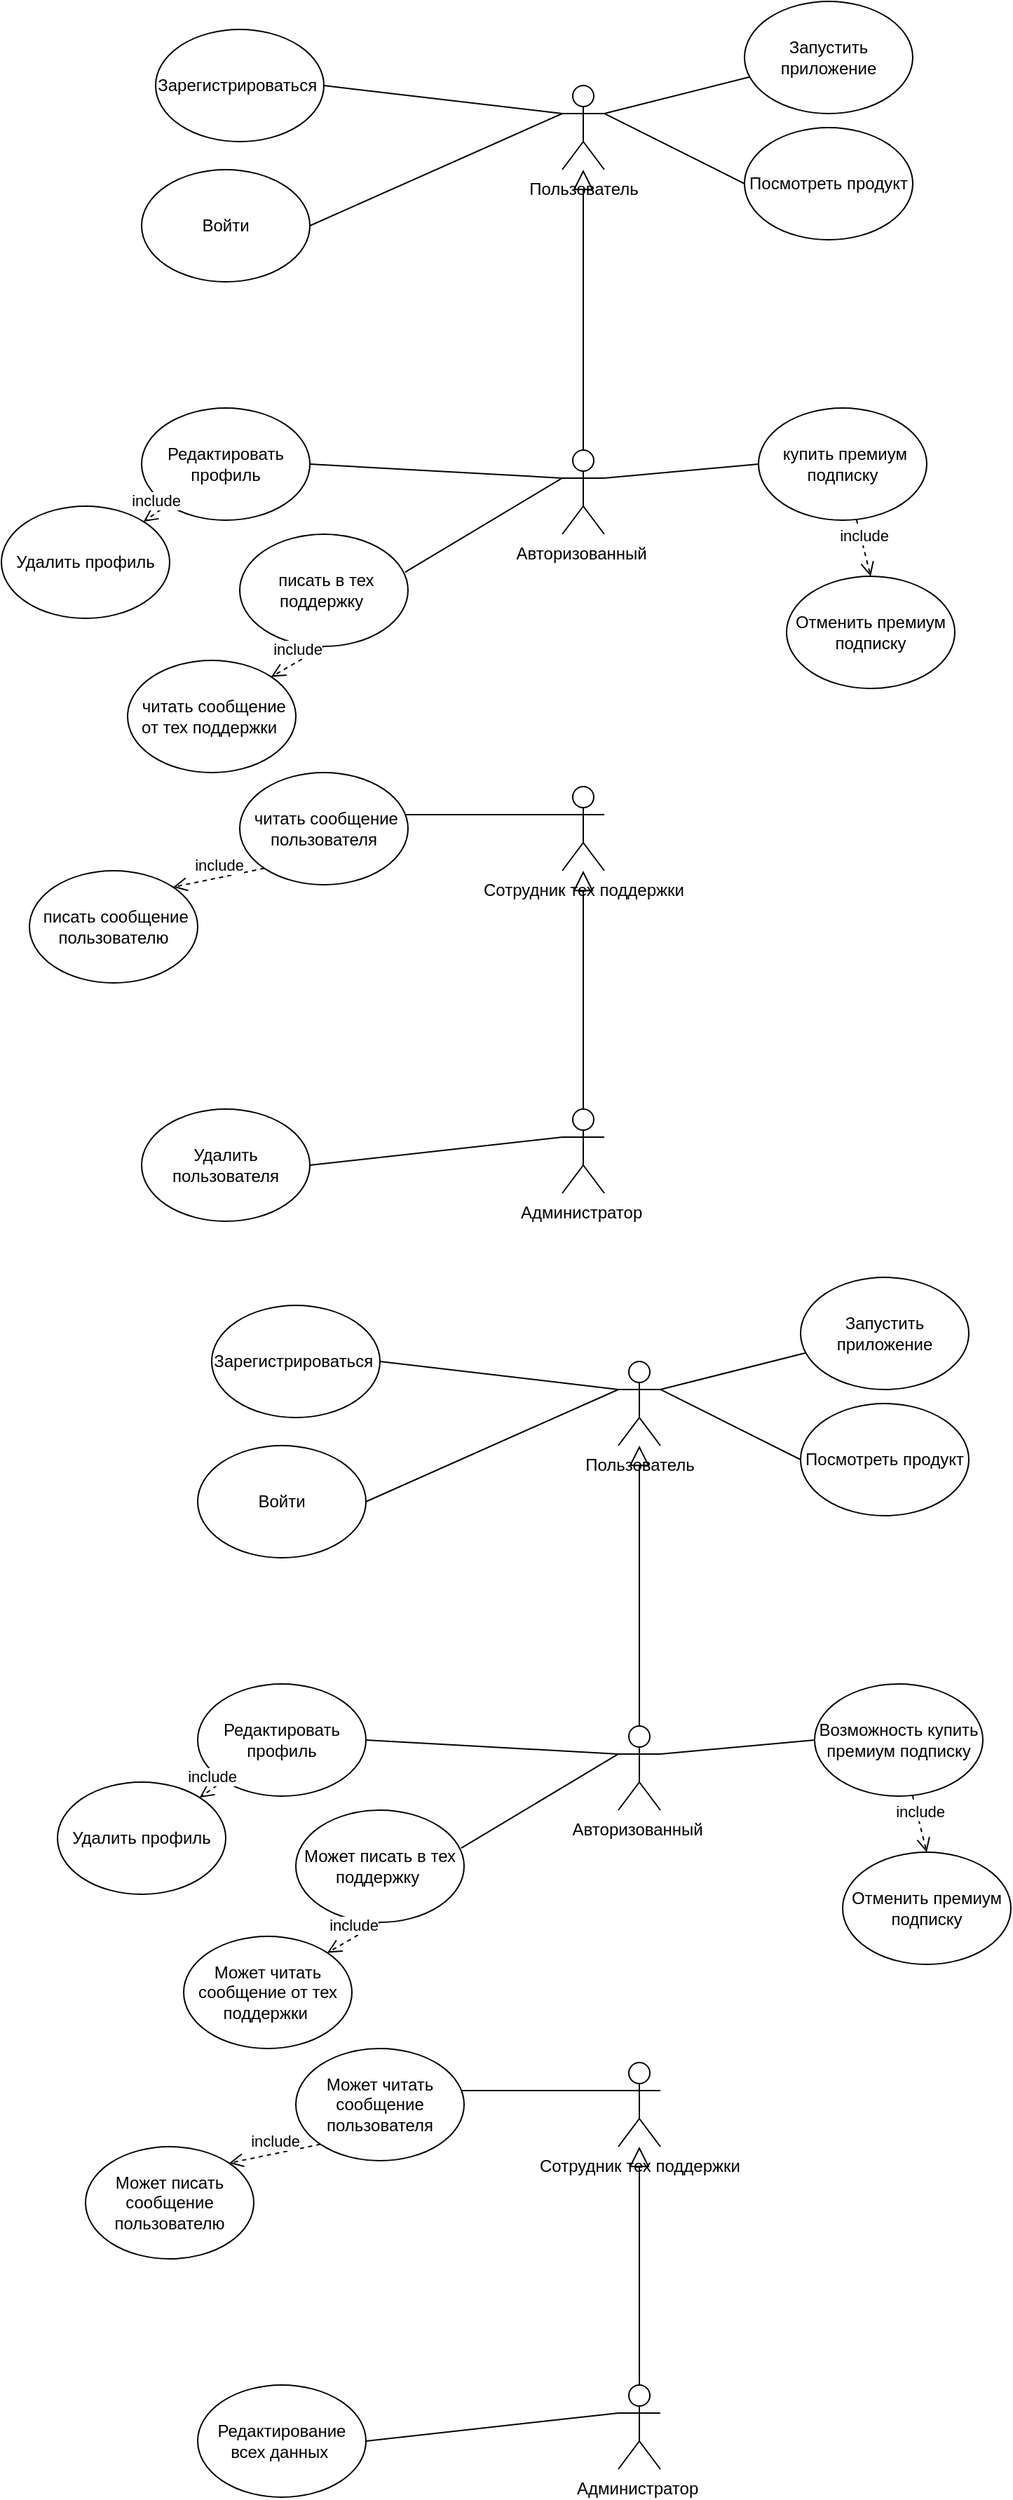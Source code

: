<mxfile version="22.0.2" type="github">
  <diagram name="Страница — 1" id="S0ekJQ76ugPjxJWExmL1">
    <mxGraphModel dx="1002" dy="585" grid="1" gridSize="10" guides="1" tooltips="1" connect="1" arrows="1" fold="1" page="1" pageScale="1" pageWidth="827" pageHeight="1169" math="0" shadow="0">
      <root>
        <mxCell id="0" />
        <mxCell id="1" parent="0" />
        <mxCell id="cGE_5ViqhjNnYanDLGzq-1" value="Пользователь" style="shape=umlActor;verticalLabelPosition=bottom;verticalAlign=top;html=1;outlineConnect=0;" parent="1" vertex="1">
          <mxGeometry x="430" y="60" width="30" height="60" as="geometry" />
        </mxCell>
        <mxCell id="cGE_5ViqhjNnYanDLGzq-2" value="Авторизованный&amp;nbsp;&lt;br&gt;" style="shape=umlActor;verticalLabelPosition=bottom;verticalAlign=top;html=1;outlineConnect=0;" parent="1" vertex="1">
          <mxGeometry x="430" y="320" width="30" height="60" as="geometry" />
        </mxCell>
        <mxCell id="cGE_5ViqhjNnYanDLGzq-4" value="Сотрудник тех поддержки&lt;br&gt;&amp;nbsp;" style="shape=umlActor;verticalLabelPosition=bottom;verticalAlign=top;html=1;outlineConnect=0;" parent="1" vertex="1">
          <mxGeometry x="430" y="560" width="30" height="60" as="geometry" />
        </mxCell>
        <mxCell id="cGE_5ViqhjNnYanDLGzq-5" value="Администратор&amp;nbsp;" style="shape=umlActor;verticalLabelPosition=bottom;verticalAlign=top;html=1;outlineConnect=0;" parent="1" vertex="1">
          <mxGeometry x="430" y="790" width="30" height="60" as="geometry" />
        </mxCell>
        <mxCell id="cGE_5ViqhjNnYanDLGzq-6" value="Зарегистрироваться&amp;nbsp;" style="ellipse;whiteSpace=wrap;html=1;" parent="1" vertex="1">
          <mxGeometry x="140" y="20" width="120" height="80" as="geometry" />
        </mxCell>
        <mxCell id="cGE_5ViqhjNnYanDLGzq-7" value="Войти" style="ellipse;whiteSpace=wrap;html=1;" parent="1" vertex="1">
          <mxGeometry x="130" y="120" width="120" height="80" as="geometry" />
        </mxCell>
        <mxCell id="cGE_5ViqhjNnYanDLGzq-8" value="" style="endArrow=none;html=1;rounded=0;entryX=0;entryY=0.5;entryDx=0;entryDy=0;exitX=1;exitY=0.333;exitDx=0;exitDy=0;exitPerimeter=0;" parent="1" source="cGE_5ViqhjNnYanDLGzq-1" target="cGE_5ViqhjNnYanDLGzq-13" edge="1">
          <mxGeometry width="50" height="50" relative="1" as="geometry">
            <mxPoint x="470" y="80" as="sourcePoint" />
            <mxPoint x="440" y="280" as="targetPoint" />
            <Array as="points" />
          </mxGeometry>
        </mxCell>
        <mxCell id="cGE_5ViqhjNnYanDLGzq-9" value="" style="endArrow=none;html=1;rounded=0;exitX=1;exitY=0.333;exitDx=0;exitDy=0;exitPerimeter=0;" parent="1" source="cGE_5ViqhjNnYanDLGzq-1" target="cGE_5ViqhjNnYanDLGzq-12" edge="1">
          <mxGeometry width="50" height="50" relative="1" as="geometry">
            <mxPoint x="480" y="90" as="sourcePoint" />
            <mxPoint x="530" y="40" as="targetPoint" />
          </mxGeometry>
        </mxCell>
        <mxCell id="cGE_5ViqhjNnYanDLGzq-10" value="" style="endArrow=none;html=1;rounded=0;entryX=0;entryY=0.333;entryDx=0;entryDy=0;entryPerimeter=0;exitX=1;exitY=0.5;exitDx=0;exitDy=0;" parent="1" source="cGE_5ViqhjNnYanDLGzq-6" target="cGE_5ViqhjNnYanDLGzq-1" edge="1">
          <mxGeometry width="50" height="50" relative="1" as="geometry">
            <mxPoint x="290" y="120" as="sourcePoint" />
            <mxPoint x="340" y="70" as="targetPoint" />
          </mxGeometry>
        </mxCell>
        <mxCell id="cGE_5ViqhjNnYanDLGzq-11" value="" style="endArrow=none;html=1;rounded=0;exitX=1;exitY=0.5;exitDx=0;exitDy=0;" parent="1" source="cGE_5ViqhjNnYanDLGzq-7" edge="1">
          <mxGeometry width="50" height="50" relative="1" as="geometry">
            <mxPoint x="270" y="210" as="sourcePoint" />
            <mxPoint x="430" y="80" as="targetPoint" />
          </mxGeometry>
        </mxCell>
        <mxCell id="cGE_5ViqhjNnYanDLGzq-12" value="Запустить приложение" style="ellipse;whiteSpace=wrap;html=1;" parent="1" vertex="1">
          <mxGeometry x="560" width="120" height="80" as="geometry" />
        </mxCell>
        <mxCell id="cGE_5ViqhjNnYanDLGzq-13" value="Посмотреть продукт" style="ellipse;whiteSpace=wrap;html=1;" parent="1" vertex="1">
          <mxGeometry x="560" y="90" width="120" height="80" as="geometry" />
        </mxCell>
        <mxCell id="cGE_5ViqhjNnYanDLGzq-16" value="" style="endArrow=block;dashed=0;endFill=0;endSize=12;html=1;rounded=0;exitX=0.5;exitY=0;exitDx=0;exitDy=0;exitPerimeter=0;" parent="1" source="cGE_5ViqhjNnYanDLGzq-2" target="cGE_5ViqhjNnYanDLGzq-1" edge="1">
          <mxGeometry width="160" relative="1" as="geometry">
            <mxPoint x="340" y="280" as="sourcePoint" />
            <mxPoint x="480" y="170" as="targetPoint" />
          </mxGeometry>
        </mxCell>
        <mxCell id="cGE_5ViqhjNnYanDLGzq-18" value="Редактировать профиль" style="ellipse;whiteSpace=wrap;html=1;" parent="1" vertex="1">
          <mxGeometry x="130" y="290" width="120" height="80" as="geometry" />
        </mxCell>
        <mxCell id="cGE_5ViqhjNnYanDLGzq-19" value="" style="endArrow=none;html=1;rounded=0;entryX=0;entryY=0.333;entryDx=0;entryDy=0;entryPerimeter=0;exitX=1;exitY=0.5;exitDx=0;exitDy=0;" parent="1" source="cGE_5ViqhjNnYanDLGzq-18" target="cGE_5ViqhjNnYanDLGzq-2" edge="1">
          <mxGeometry width="50" height="50" relative="1" as="geometry">
            <mxPoint x="360" y="310" as="sourcePoint" />
            <mxPoint x="410" y="260" as="targetPoint" />
          </mxGeometry>
        </mxCell>
        <mxCell id="cGE_5ViqhjNnYanDLGzq-20" value="Удалить профиль" style="ellipse;whiteSpace=wrap;html=1;" parent="1" vertex="1">
          <mxGeometry x="30" y="360" width="120" height="80" as="geometry" />
        </mxCell>
        <mxCell id="cGE_5ViqhjNnYanDLGzq-21" value="include" style="html=1;verticalAlign=bottom;endArrow=open;dashed=1;endSize=8;curved=0;rounded=0;" parent="1" source="cGE_5ViqhjNnYanDLGzq-18" target="cGE_5ViqhjNnYanDLGzq-20" edge="1">
          <mxGeometry relative="1" as="geometry">
            <mxPoint x="330" y="410" as="sourcePoint" />
            <mxPoint x="250" y="410" as="targetPoint" />
          </mxGeometry>
        </mxCell>
        <mxCell id="cGE_5ViqhjNnYanDLGzq-22" value="&amp;nbsp;купить премиум подписку" style="ellipse;whiteSpace=wrap;html=1;" parent="1" vertex="1">
          <mxGeometry x="570" y="290" width="120" height="80" as="geometry" />
        </mxCell>
        <mxCell id="cGE_5ViqhjNnYanDLGzq-23" value="" style="endArrow=none;html=1;rounded=0;entryX=0;entryY=0.5;entryDx=0;entryDy=0;exitX=1;exitY=0.333;exitDx=0;exitDy=0;exitPerimeter=0;" parent="1" source="cGE_5ViqhjNnYanDLGzq-2" target="cGE_5ViqhjNnYanDLGzq-22" edge="1">
          <mxGeometry width="50" height="50" relative="1" as="geometry">
            <mxPoint x="460" y="350" as="sourcePoint" />
            <mxPoint x="510" y="300" as="targetPoint" />
          </mxGeometry>
        </mxCell>
        <mxCell id="BRPn3-0SCnc0s2iGvoGP-1" value="Отменить премиум подписку" style="ellipse;whiteSpace=wrap;html=1;" parent="1" vertex="1">
          <mxGeometry x="590" y="410" width="120" height="80" as="geometry" />
        </mxCell>
        <mxCell id="BRPn3-0SCnc0s2iGvoGP-3" value="include" style="html=1;verticalAlign=bottom;endArrow=open;dashed=1;endSize=8;curved=0;rounded=0;entryX=0.5;entryY=0;entryDx=0;entryDy=0;" parent="1" source="cGE_5ViqhjNnYanDLGzq-22" target="BRPn3-0SCnc0s2iGvoGP-1" edge="1">
          <mxGeometry relative="1" as="geometry">
            <mxPoint x="600" y="409" as="sourcePoint" />
            <mxPoint x="520" y="409" as="targetPoint" />
          </mxGeometry>
        </mxCell>
        <mxCell id="BRPn3-0SCnc0s2iGvoGP-5" value="" style="endArrow=block;dashed=0;endFill=0;endSize=12;html=1;rounded=0;exitX=0.5;exitY=0;exitDx=0;exitDy=0;exitPerimeter=0;" parent="1" source="cGE_5ViqhjNnYanDLGzq-5" target="cGE_5ViqhjNnYanDLGzq-4" edge="1">
          <mxGeometry width="160" relative="1" as="geometry">
            <mxPoint x="338.83" y="730" as="sourcePoint" />
            <mxPoint x="450" y="660" as="targetPoint" />
          </mxGeometry>
        </mxCell>
        <mxCell id="BRPn3-0SCnc0s2iGvoGP-7" value="&amp;nbsp;читать сообщение от тех поддержки&amp;nbsp;" style="ellipse;whiteSpace=wrap;html=1;" parent="1" vertex="1">
          <mxGeometry x="120" y="470" width="120" height="80" as="geometry" />
        </mxCell>
        <mxCell id="BRPn3-0SCnc0s2iGvoGP-8" value="&amp;nbsp;писать в тех поддержку&amp;nbsp;" style="ellipse;whiteSpace=wrap;html=1;" parent="1" vertex="1">
          <mxGeometry x="200" y="380" width="120" height="80" as="geometry" />
        </mxCell>
        <mxCell id="BRPn3-0SCnc0s2iGvoGP-9" value="" style="endArrow=none;html=1;rounded=0;exitX=0.983;exitY=0.338;exitDx=0;exitDy=0;exitPerimeter=0;entryX=0;entryY=0.333;entryDx=0;entryDy=0;entryPerimeter=0;" parent="1" source="BRPn3-0SCnc0s2iGvoGP-8" target="cGE_5ViqhjNnYanDLGzq-2" edge="1">
          <mxGeometry width="50" height="50" relative="1" as="geometry">
            <mxPoint x="310" y="410" as="sourcePoint" />
            <mxPoint x="410" y="340" as="targetPoint" />
          </mxGeometry>
        </mxCell>
        <mxCell id="BRPn3-0SCnc0s2iGvoGP-10" value="include" style="html=1;verticalAlign=bottom;endArrow=open;dashed=1;endSize=8;curved=0;rounded=0;exitX=0.5;exitY=1;exitDx=0;exitDy=0;entryX=1;entryY=0;entryDx=0;entryDy=0;" parent="1" source="BRPn3-0SCnc0s2iGvoGP-8" target="BRPn3-0SCnc0s2iGvoGP-7" edge="1">
          <mxGeometry relative="1" as="geometry">
            <mxPoint x="350" y="490" as="sourcePoint" />
            <mxPoint x="270" y="490" as="targetPoint" />
            <Array as="points" />
          </mxGeometry>
        </mxCell>
        <mxCell id="BRPn3-0SCnc0s2iGvoGP-11" value="&amp;nbsp;писать сообщение пользователю" style="ellipse;whiteSpace=wrap;html=1;" parent="1" vertex="1">
          <mxGeometry x="50" y="620" width="120" height="80" as="geometry" />
        </mxCell>
        <mxCell id="BRPn3-0SCnc0s2iGvoGP-12" value="&amp;nbsp;читать сообщение пользователя" style="ellipse;whiteSpace=wrap;html=1;" parent="1" vertex="1">
          <mxGeometry x="200" y="550" width="120" height="80" as="geometry" />
        </mxCell>
        <mxCell id="BRPn3-0SCnc0s2iGvoGP-13" value="" style="endArrow=none;html=1;rounded=0;exitX=0.983;exitY=0.375;exitDx=0;exitDy=0;exitPerimeter=0;entryX=0;entryY=0.333;entryDx=0;entryDy=0;entryPerimeter=0;" parent="1" source="BRPn3-0SCnc0s2iGvoGP-12" target="cGE_5ViqhjNnYanDLGzq-4" edge="1">
          <mxGeometry width="50" height="50" relative="1" as="geometry">
            <mxPoint x="380" y="620" as="sourcePoint" />
            <mxPoint x="430" y="570" as="targetPoint" />
          </mxGeometry>
        </mxCell>
        <mxCell id="BRPn3-0SCnc0s2iGvoGP-15" value="include" style="html=1;verticalAlign=bottom;endArrow=open;dashed=1;endSize=8;curved=0;rounded=0;exitX=0;exitY=1;exitDx=0;exitDy=0;entryX=1;entryY=0;entryDx=0;entryDy=0;" parent="1" source="BRPn3-0SCnc0s2iGvoGP-12" target="BRPn3-0SCnc0s2iGvoGP-11" edge="1">
          <mxGeometry relative="1" as="geometry">
            <mxPoint x="350" y="690" as="sourcePoint" />
            <mxPoint x="270" y="690" as="targetPoint" />
          </mxGeometry>
        </mxCell>
        <mxCell id="BRPn3-0SCnc0s2iGvoGP-16" value="Удалить пользователя" style="ellipse;whiteSpace=wrap;html=1;" parent="1" vertex="1">
          <mxGeometry x="130" y="790" width="120" height="80" as="geometry" />
        </mxCell>
        <mxCell id="BRPn3-0SCnc0s2iGvoGP-17" value="" style="endArrow=none;html=1;rounded=0;entryX=0;entryY=0.333;entryDx=0;entryDy=0;entryPerimeter=0;exitX=1;exitY=0.5;exitDx=0;exitDy=0;" parent="1" source="BRPn3-0SCnc0s2iGvoGP-16" target="cGE_5ViqhjNnYanDLGzq-5" edge="1">
          <mxGeometry width="50" height="50" relative="1" as="geometry">
            <mxPoint x="280" y="850" as="sourcePoint" />
            <mxPoint x="330" y="800" as="targetPoint" />
          </mxGeometry>
        </mxCell>
        <mxCell id="3onVsHD3ma390GfmTJ0h-1" value="Пользователь" style="shape=umlActor;verticalLabelPosition=bottom;verticalAlign=top;html=1;outlineConnect=0;" parent="1" vertex="1">
          <mxGeometry x="470" y="970" width="30" height="60" as="geometry" />
        </mxCell>
        <mxCell id="3onVsHD3ma390GfmTJ0h-2" value="Авторизованный&amp;nbsp;&lt;br&gt;" style="shape=umlActor;verticalLabelPosition=bottom;verticalAlign=top;html=1;outlineConnect=0;" parent="1" vertex="1">
          <mxGeometry x="470" y="1230" width="30" height="60" as="geometry" />
        </mxCell>
        <mxCell id="3onVsHD3ma390GfmTJ0h-3" value="Сотрудник тех поддержки&lt;br&gt;&amp;nbsp;" style="shape=umlActor;verticalLabelPosition=bottom;verticalAlign=top;html=1;outlineConnect=0;" parent="1" vertex="1">
          <mxGeometry x="470" y="1470" width="30" height="60" as="geometry" />
        </mxCell>
        <mxCell id="3onVsHD3ma390GfmTJ0h-4" value="Администратор&amp;nbsp;" style="shape=umlActor;verticalLabelPosition=bottom;verticalAlign=top;html=1;outlineConnect=0;" parent="1" vertex="1">
          <mxGeometry x="470" y="1700" width="30" height="60" as="geometry" />
        </mxCell>
        <mxCell id="3onVsHD3ma390GfmTJ0h-5" value="Зарегистрироваться&amp;nbsp;" style="ellipse;whiteSpace=wrap;html=1;" parent="1" vertex="1">
          <mxGeometry x="180" y="930" width="120" height="80" as="geometry" />
        </mxCell>
        <mxCell id="3onVsHD3ma390GfmTJ0h-6" value="Войти" style="ellipse;whiteSpace=wrap;html=1;" parent="1" vertex="1">
          <mxGeometry x="170" y="1030" width="120" height="80" as="geometry" />
        </mxCell>
        <mxCell id="3onVsHD3ma390GfmTJ0h-7" value="" style="endArrow=none;html=1;rounded=0;entryX=0;entryY=0.5;entryDx=0;entryDy=0;exitX=1;exitY=0.333;exitDx=0;exitDy=0;exitPerimeter=0;" parent="1" source="3onVsHD3ma390GfmTJ0h-1" target="3onVsHD3ma390GfmTJ0h-12" edge="1">
          <mxGeometry width="50" height="50" relative="1" as="geometry">
            <mxPoint x="510" y="990" as="sourcePoint" />
            <mxPoint x="480" y="1190" as="targetPoint" />
            <Array as="points" />
          </mxGeometry>
        </mxCell>
        <mxCell id="3onVsHD3ma390GfmTJ0h-8" value="" style="endArrow=none;html=1;rounded=0;exitX=1;exitY=0.333;exitDx=0;exitDy=0;exitPerimeter=0;" parent="1" source="3onVsHD3ma390GfmTJ0h-1" target="3onVsHD3ma390GfmTJ0h-11" edge="1">
          <mxGeometry width="50" height="50" relative="1" as="geometry">
            <mxPoint x="520" y="1000" as="sourcePoint" />
            <mxPoint x="570" y="950" as="targetPoint" />
          </mxGeometry>
        </mxCell>
        <mxCell id="3onVsHD3ma390GfmTJ0h-9" value="" style="endArrow=none;html=1;rounded=0;entryX=0;entryY=0.333;entryDx=0;entryDy=0;entryPerimeter=0;exitX=1;exitY=0.5;exitDx=0;exitDy=0;" parent="1" source="3onVsHD3ma390GfmTJ0h-5" target="3onVsHD3ma390GfmTJ0h-1" edge="1">
          <mxGeometry width="50" height="50" relative="1" as="geometry">
            <mxPoint x="330" y="1030" as="sourcePoint" />
            <mxPoint x="380" y="980" as="targetPoint" />
          </mxGeometry>
        </mxCell>
        <mxCell id="3onVsHD3ma390GfmTJ0h-10" value="" style="endArrow=none;html=1;rounded=0;exitX=1;exitY=0.5;exitDx=0;exitDy=0;" parent="1" source="3onVsHD3ma390GfmTJ0h-6" edge="1">
          <mxGeometry width="50" height="50" relative="1" as="geometry">
            <mxPoint x="310" y="1120" as="sourcePoint" />
            <mxPoint x="470" y="990" as="targetPoint" />
          </mxGeometry>
        </mxCell>
        <mxCell id="3onVsHD3ma390GfmTJ0h-11" value="Запустить приложение" style="ellipse;whiteSpace=wrap;html=1;" parent="1" vertex="1">
          <mxGeometry x="600" y="910" width="120" height="80" as="geometry" />
        </mxCell>
        <mxCell id="3onVsHD3ma390GfmTJ0h-12" value="Посмотреть продукт" style="ellipse;whiteSpace=wrap;html=1;" parent="1" vertex="1">
          <mxGeometry x="600" y="1000" width="120" height="80" as="geometry" />
        </mxCell>
        <mxCell id="3onVsHD3ma390GfmTJ0h-13" value="" style="endArrow=block;dashed=0;endFill=0;endSize=12;html=1;rounded=0;exitX=0.5;exitY=0;exitDx=0;exitDy=0;exitPerimeter=0;" parent="1" source="3onVsHD3ma390GfmTJ0h-2" target="3onVsHD3ma390GfmTJ0h-1" edge="1">
          <mxGeometry width="160" relative="1" as="geometry">
            <mxPoint x="380" y="1190" as="sourcePoint" />
            <mxPoint x="520" y="1080" as="targetPoint" />
          </mxGeometry>
        </mxCell>
        <mxCell id="3onVsHD3ma390GfmTJ0h-15" value="Редактировать профиль" style="ellipse;whiteSpace=wrap;html=1;" parent="1" vertex="1">
          <mxGeometry x="170" y="1200" width="120" height="80" as="geometry" />
        </mxCell>
        <mxCell id="3onVsHD3ma390GfmTJ0h-16" value="" style="endArrow=none;html=1;rounded=0;entryX=0;entryY=0.333;entryDx=0;entryDy=0;entryPerimeter=0;exitX=1;exitY=0.5;exitDx=0;exitDy=0;" parent="1" source="3onVsHD3ma390GfmTJ0h-15" target="3onVsHD3ma390GfmTJ0h-2" edge="1">
          <mxGeometry width="50" height="50" relative="1" as="geometry">
            <mxPoint x="400" y="1220" as="sourcePoint" />
            <mxPoint x="450" y="1170" as="targetPoint" />
          </mxGeometry>
        </mxCell>
        <mxCell id="3onVsHD3ma390GfmTJ0h-17" value="Удалить профиль" style="ellipse;whiteSpace=wrap;html=1;" parent="1" vertex="1">
          <mxGeometry x="70" y="1270" width="120" height="80" as="geometry" />
        </mxCell>
        <mxCell id="3onVsHD3ma390GfmTJ0h-18" value="include" style="html=1;verticalAlign=bottom;endArrow=open;dashed=1;endSize=8;curved=0;rounded=0;" parent="1" source="3onVsHD3ma390GfmTJ0h-15" target="3onVsHD3ma390GfmTJ0h-17" edge="1">
          <mxGeometry relative="1" as="geometry">
            <mxPoint x="370" y="1320" as="sourcePoint" />
            <mxPoint x="290" y="1320" as="targetPoint" />
          </mxGeometry>
        </mxCell>
        <mxCell id="3onVsHD3ma390GfmTJ0h-19" value="Возможность купить премиум подписку" style="ellipse;whiteSpace=wrap;html=1;" parent="1" vertex="1">
          <mxGeometry x="610" y="1200" width="120" height="80" as="geometry" />
        </mxCell>
        <mxCell id="3onVsHD3ma390GfmTJ0h-20" value="" style="endArrow=none;html=1;rounded=0;entryX=0;entryY=0.5;entryDx=0;entryDy=0;exitX=1;exitY=0.333;exitDx=0;exitDy=0;exitPerimeter=0;" parent="1" source="3onVsHD3ma390GfmTJ0h-2" target="3onVsHD3ma390GfmTJ0h-19" edge="1">
          <mxGeometry width="50" height="50" relative="1" as="geometry">
            <mxPoint x="500" y="1260" as="sourcePoint" />
            <mxPoint x="550" y="1210" as="targetPoint" />
          </mxGeometry>
        </mxCell>
        <mxCell id="3onVsHD3ma390GfmTJ0h-21" value="Отменить премиум подписку" style="ellipse;whiteSpace=wrap;html=1;" parent="1" vertex="1">
          <mxGeometry x="630" y="1320" width="120" height="80" as="geometry" />
        </mxCell>
        <mxCell id="3onVsHD3ma390GfmTJ0h-22" value="include" style="html=1;verticalAlign=bottom;endArrow=open;dashed=1;endSize=8;curved=0;rounded=0;entryX=0.5;entryY=0;entryDx=0;entryDy=0;" parent="1" source="3onVsHD3ma390GfmTJ0h-19" target="3onVsHD3ma390GfmTJ0h-21" edge="1">
          <mxGeometry relative="1" as="geometry">
            <mxPoint x="640" y="1319" as="sourcePoint" />
            <mxPoint x="560" y="1319" as="targetPoint" />
          </mxGeometry>
        </mxCell>
        <mxCell id="3onVsHD3ma390GfmTJ0h-23" value="" style="endArrow=block;dashed=0;endFill=0;endSize=12;html=1;rounded=0;exitX=0.5;exitY=0;exitDx=0;exitDy=0;exitPerimeter=0;" parent="1" source="3onVsHD3ma390GfmTJ0h-4" target="3onVsHD3ma390GfmTJ0h-3" edge="1">
          <mxGeometry width="160" relative="1" as="geometry">
            <mxPoint x="378.83" y="1640" as="sourcePoint" />
            <mxPoint x="490" y="1570" as="targetPoint" />
          </mxGeometry>
        </mxCell>
        <mxCell id="3onVsHD3ma390GfmTJ0h-24" value="Может читать сообщение от тех поддержки&amp;nbsp;" style="ellipse;whiteSpace=wrap;html=1;" parent="1" vertex="1">
          <mxGeometry x="160" y="1380" width="120" height="80" as="geometry" />
        </mxCell>
        <mxCell id="3onVsHD3ma390GfmTJ0h-25" value="Может писать в тех поддержку&amp;nbsp;" style="ellipse;whiteSpace=wrap;html=1;" parent="1" vertex="1">
          <mxGeometry x="240" y="1290" width="120" height="80" as="geometry" />
        </mxCell>
        <mxCell id="3onVsHD3ma390GfmTJ0h-26" value="" style="endArrow=none;html=1;rounded=0;exitX=0.983;exitY=0.338;exitDx=0;exitDy=0;exitPerimeter=0;entryX=0;entryY=0.333;entryDx=0;entryDy=0;entryPerimeter=0;" parent="1" source="3onVsHD3ma390GfmTJ0h-25" target="3onVsHD3ma390GfmTJ0h-2" edge="1">
          <mxGeometry width="50" height="50" relative="1" as="geometry">
            <mxPoint x="350" y="1320" as="sourcePoint" />
            <mxPoint x="450" y="1250" as="targetPoint" />
          </mxGeometry>
        </mxCell>
        <mxCell id="3onVsHD3ma390GfmTJ0h-27" value="include" style="html=1;verticalAlign=bottom;endArrow=open;dashed=1;endSize=8;curved=0;rounded=0;exitX=0.5;exitY=1;exitDx=0;exitDy=0;entryX=1;entryY=0;entryDx=0;entryDy=0;" parent="1" source="3onVsHD3ma390GfmTJ0h-25" target="3onVsHD3ma390GfmTJ0h-24" edge="1">
          <mxGeometry relative="1" as="geometry">
            <mxPoint x="390" y="1400" as="sourcePoint" />
            <mxPoint x="310" y="1400" as="targetPoint" />
            <Array as="points" />
          </mxGeometry>
        </mxCell>
        <mxCell id="3onVsHD3ma390GfmTJ0h-28" value="Может писать сообщение пользователю" style="ellipse;whiteSpace=wrap;html=1;" parent="1" vertex="1">
          <mxGeometry x="90" y="1530" width="120" height="80" as="geometry" />
        </mxCell>
        <mxCell id="3onVsHD3ma390GfmTJ0h-29" value="Может читать сообщение пользователя" style="ellipse;whiteSpace=wrap;html=1;" parent="1" vertex="1">
          <mxGeometry x="240" y="1460" width="120" height="80" as="geometry" />
        </mxCell>
        <mxCell id="3onVsHD3ma390GfmTJ0h-30" value="" style="endArrow=none;html=1;rounded=0;exitX=0.983;exitY=0.375;exitDx=0;exitDy=0;exitPerimeter=0;entryX=0;entryY=0.333;entryDx=0;entryDy=0;entryPerimeter=0;" parent="1" source="3onVsHD3ma390GfmTJ0h-29" target="3onVsHD3ma390GfmTJ0h-3" edge="1">
          <mxGeometry width="50" height="50" relative="1" as="geometry">
            <mxPoint x="420" y="1530" as="sourcePoint" />
            <mxPoint x="470" y="1480" as="targetPoint" />
          </mxGeometry>
        </mxCell>
        <mxCell id="3onVsHD3ma390GfmTJ0h-31" value="include" style="html=1;verticalAlign=bottom;endArrow=open;dashed=1;endSize=8;curved=0;rounded=0;exitX=0;exitY=1;exitDx=0;exitDy=0;entryX=1;entryY=0;entryDx=0;entryDy=0;" parent="1" source="3onVsHD3ma390GfmTJ0h-29" target="3onVsHD3ma390GfmTJ0h-28" edge="1">
          <mxGeometry relative="1" as="geometry">
            <mxPoint x="390" y="1600" as="sourcePoint" />
            <mxPoint x="310" y="1600" as="targetPoint" />
          </mxGeometry>
        </mxCell>
        <mxCell id="3onVsHD3ma390GfmTJ0h-32" value="Редактирование всех данных&amp;nbsp;" style="ellipse;whiteSpace=wrap;html=1;" parent="1" vertex="1">
          <mxGeometry x="170" y="1700" width="120" height="80" as="geometry" />
        </mxCell>
        <mxCell id="3onVsHD3ma390GfmTJ0h-33" value="" style="endArrow=none;html=1;rounded=0;entryX=0;entryY=0.333;entryDx=0;entryDy=0;entryPerimeter=0;exitX=1;exitY=0.5;exitDx=0;exitDy=0;" parent="1" source="3onVsHD3ma390GfmTJ0h-32" target="3onVsHD3ma390GfmTJ0h-4" edge="1">
          <mxGeometry width="50" height="50" relative="1" as="geometry">
            <mxPoint x="320" y="1760" as="sourcePoint" />
            <mxPoint x="370" y="1710" as="targetPoint" />
          </mxGeometry>
        </mxCell>
      </root>
    </mxGraphModel>
  </diagram>
</mxfile>
